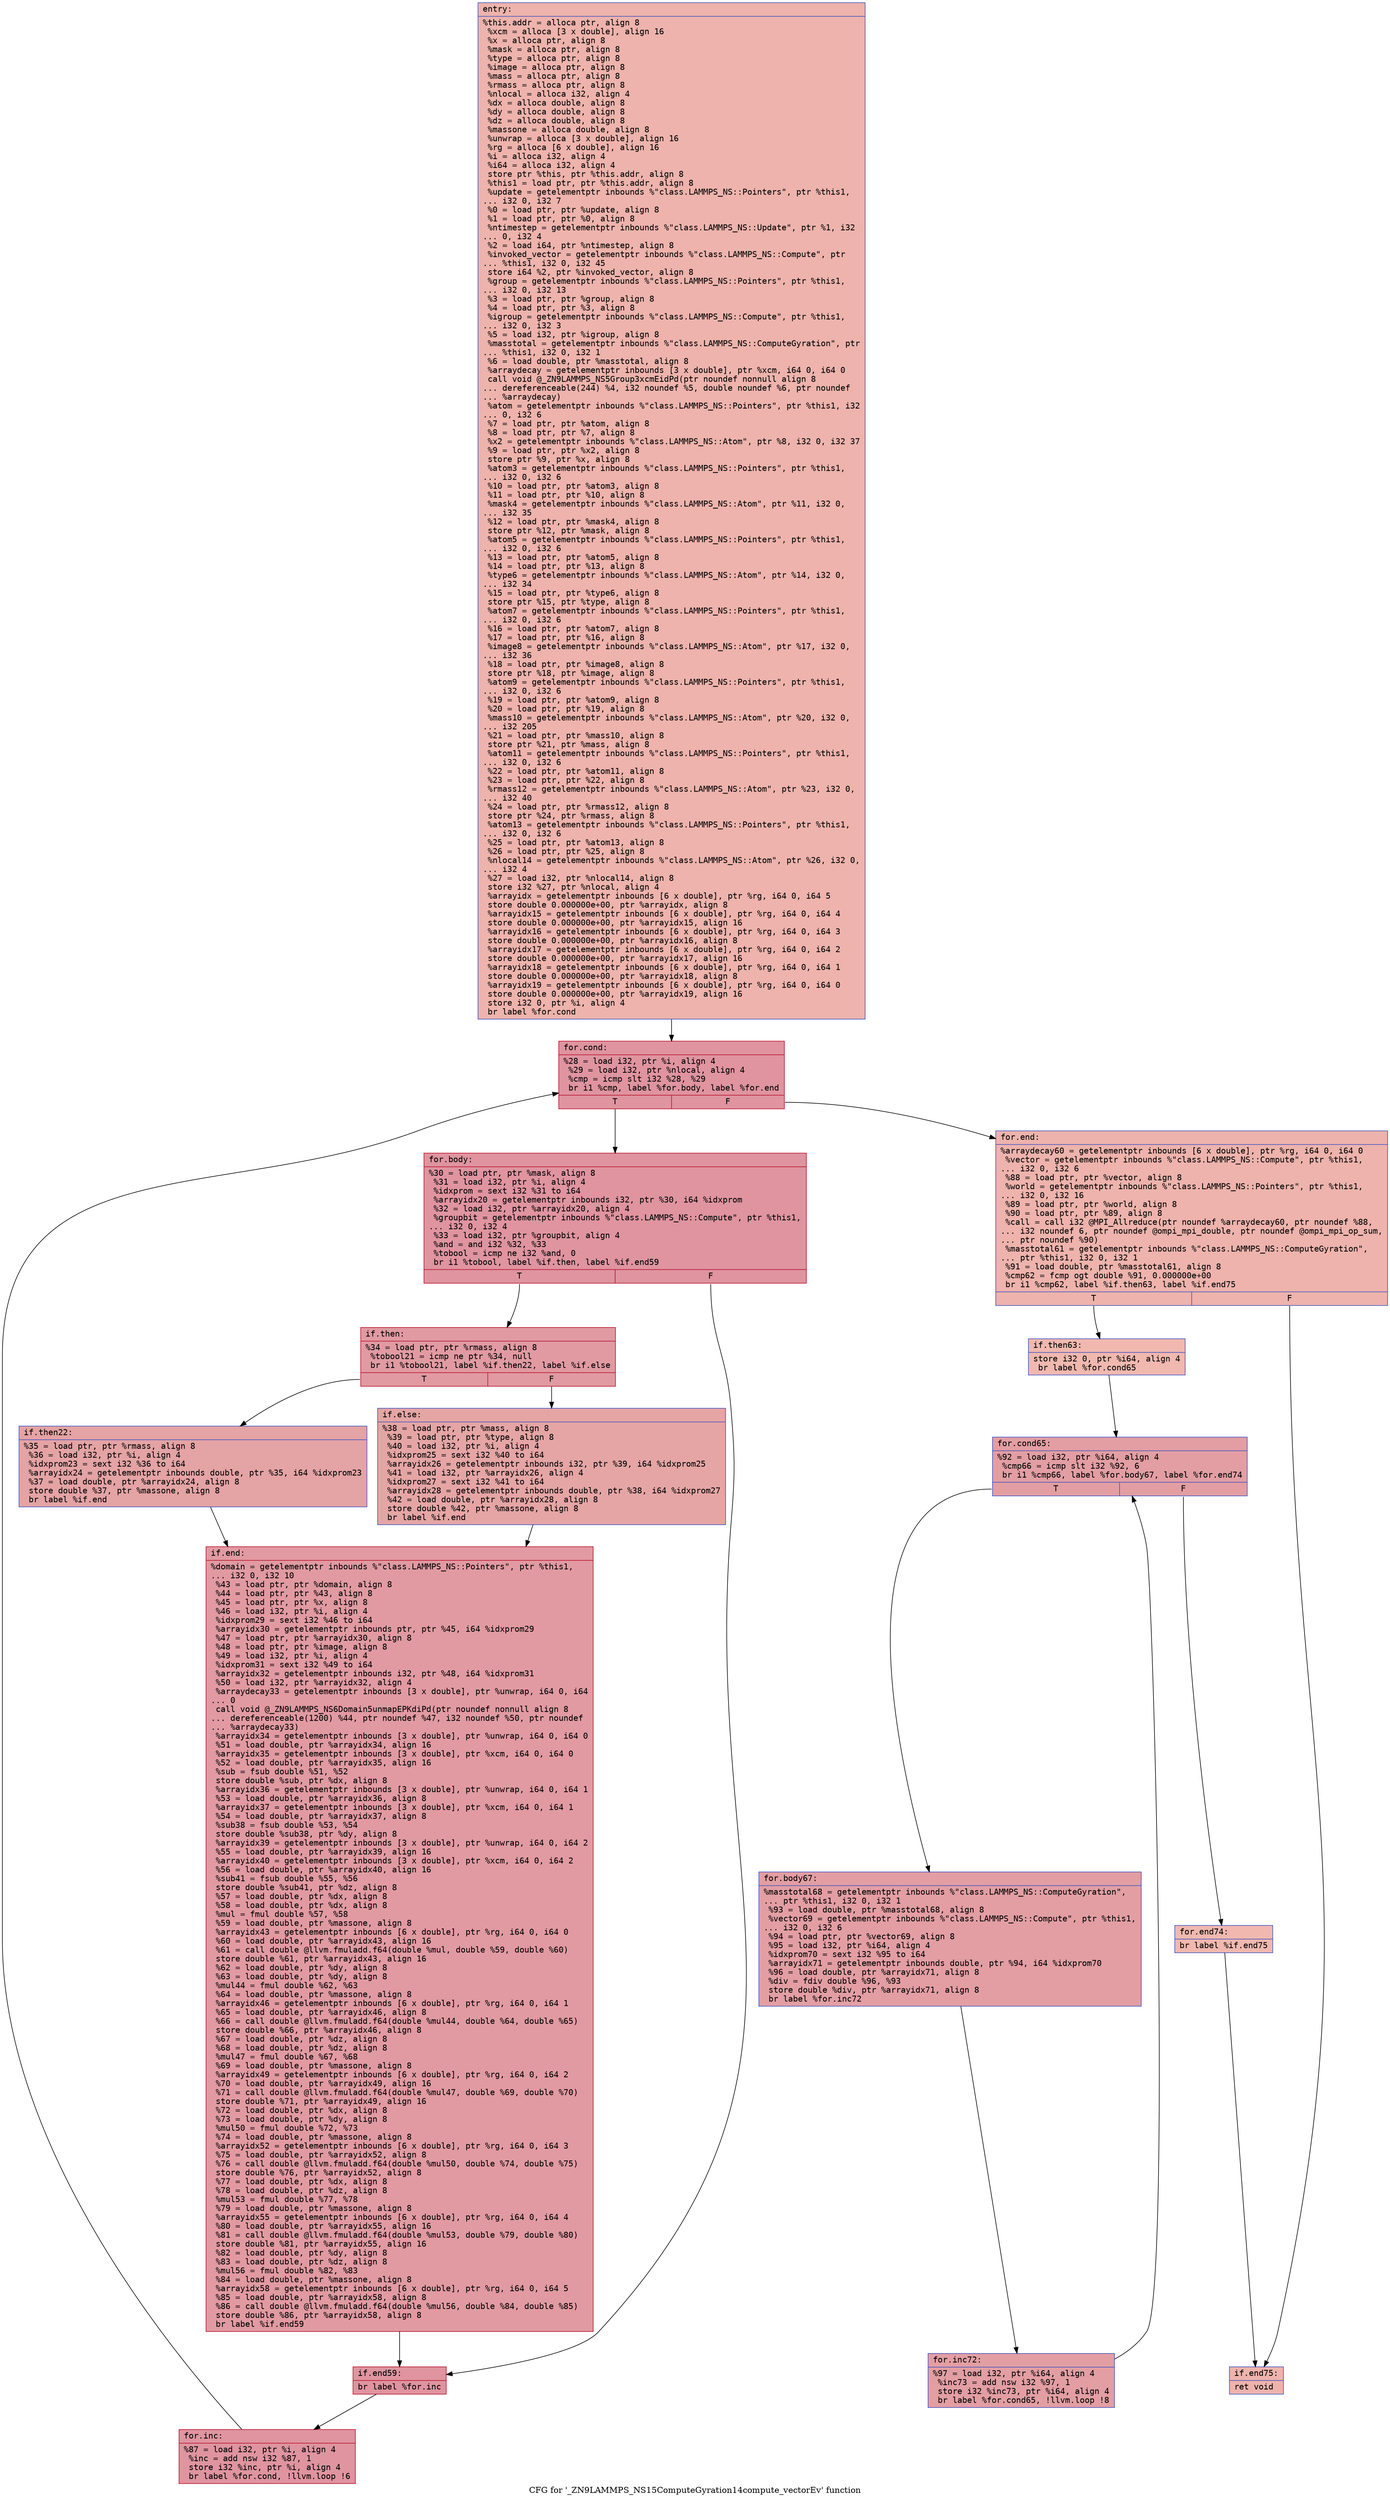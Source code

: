 digraph "CFG for '_ZN9LAMMPS_NS15ComputeGyration14compute_vectorEv' function" {
	label="CFG for '_ZN9LAMMPS_NS15ComputeGyration14compute_vectorEv' function";

	Node0x55c2eb934b50 [shape=record,color="#3d50c3ff", style=filled, fillcolor="#d6524470" fontname="Courier",label="{entry:\l|  %this.addr = alloca ptr, align 8\l  %xcm = alloca [3 x double], align 16\l  %x = alloca ptr, align 8\l  %mask = alloca ptr, align 8\l  %type = alloca ptr, align 8\l  %image = alloca ptr, align 8\l  %mass = alloca ptr, align 8\l  %rmass = alloca ptr, align 8\l  %nlocal = alloca i32, align 4\l  %dx = alloca double, align 8\l  %dy = alloca double, align 8\l  %dz = alloca double, align 8\l  %massone = alloca double, align 8\l  %unwrap = alloca [3 x double], align 16\l  %rg = alloca [6 x double], align 16\l  %i = alloca i32, align 4\l  %i64 = alloca i32, align 4\l  store ptr %this, ptr %this.addr, align 8\l  %this1 = load ptr, ptr %this.addr, align 8\l  %update = getelementptr inbounds %\"class.LAMMPS_NS::Pointers\", ptr %this1,\l... i32 0, i32 7\l  %0 = load ptr, ptr %update, align 8\l  %1 = load ptr, ptr %0, align 8\l  %ntimestep = getelementptr inbounds %\"class.LAMMPS_NS::Update\", ptr %1, i32\l... 0, i32 4\l  %2 = load i64, ptr %ntimestep, align 8\l  %invoked_vector = getelementptr inbounds %\"class.LAMMPS_NS::Compute\", ptr\l... %this1, i32 0, i32 45\l  store i64 %2, ptr %invoked_vector, align 8\l  %group = getelementptr inbounds %\"class.LAMMPS_NS::Pointers\", ptr %this1,\l... i32 0, i32 13\l  %3 = load ptr, ptr %group, align 8\l  %4 = load ptr, ptr %3, align 8\l  %igroup = getelementptr inbounds %\"class.LAMMPS_NS::Compute\", ptr %this1,\l... i32 0, i32 3\l  %5 = load i32, ptr %igroup, align 8\l  %masstotal = getelementptr inbounds %\"class.LAMMPS_NS::ComputeGyration\", ptr\l... %this1, i32 0, i32 1\l  %6 = load double, ptr %masstotal, align 8\l  %arraydecay = getelementptr inbounds [3 x double], ptr %xcm, i64 0, i64 0\l  call void @_ZN9LAMMPS_NS5Group3xcmEidPd(ptr noundef nonnull align 8\l... dereferenceable(244) %4, i32 noundef %5, double noundef %6, ptr noundef\l... %arraydecay)\l  %atom = getelementptr inbounds %\"class.LAMMPS_NS::Pointers\", ptr %this1, i32\l... 0, i32 6\l  %7 = load ptr, ptr %atom, align 8\l  %8 = load ptr, ptr %7, align 8\l  %x2 = getelementptr inbounds %\"class.LAMMPS_NS::Atom\", ptr %8, i32 0, i32 37\l  %9 = load ptr, ptr %x2, align 8\l  store ptr %9, ptr %x, align 8\l  %atom3 = getelementptr inbounds %\"class.LAMMPS_NS::Pointers\", ptr %this1,\l... i32 0, i32 6\l  %10 = load ptr, ptr %atom3, align 8\l  %11 = load ptr, ptr %10, align 8\l  %mask4 = getelementptr inbounds %\"class.LAMMPS_NS::Atom\", ptr %11, i32 0,\l... i32 35\l  %12 = load ptr, ptr %mask4, align 8\l  store ptr %12, ptr %mask, align 8\l  %atom5 = getelementptr inbounds %\"class.LAMMPS_NS::Pointers\", ptr %this1,\l... i32 0, i32 6\l  %13 = load ptr, ptr %atom5, align 8\l  %14 = load ptr, ptr %13, align 8\l  %type6 = getelementptr inbounds %\"class.LAMMPS_NS::Atom\", ptr %14, i32 0,\l... i32 34\l  %15 = load ptr, ptr %type6, align 8\l  store ptr %15, ptr %type, align 8\l  %atom7 = getelementptr inbounds %\"class.LAMMPS_NS::Pointers\", ptr %this1,\l... i32 0, i32 6\l  %16 = load ptr, ptr %atom7, align 8\l  %17 = load ptr, ptr %16, align 8\l  %image8 = getelementptr inbounds %\"class.LAMMPS_NS::Atom\", ptr %17, i32 0,\l... i32 36\l  %18 = load ptr, ptr %image8, align 8\l  store ptr %18, ptr %image, align 8\l  %atom9 = getelementptr inbounds %\"class.LAMMPS_NS::Pointers\", ptr %this1,\l... i32 0, i32 6\l  %19 = load ptr, ptr %atom9, align 8\l  %20 = load ptr, ptr %19, align 8\l  %mass10 = getelementptr inbounds %\"class.LAMMPS_NS::Atom\", ptr %20, i32 0,\l... i32 205\l  %21 = load ptr, ptr %mass10, align 8\l  store ptr %21, ptr %mass, align 8\l  %atom11 = getelementptr inbounds %\"class.LAMMPS_NS::Pointers\", ptr %this1,\l... i32 0, i32 6\l  %22 = load ptr, ptr %atom11, align 8\l  %23 = load ptr, ptr %22, align 8\l  %rmass12 = getelementptr inbounds %\"class.LAMMPS_NS::Atom\", ptr %23, i32 0,\l... i32 40\l  %24 = load ptr, ptr %rmass12, align 8\l  store ptr %24, ptr %rmass, align 8\l  %atom13 = getelementptr inbounds %\"class.LAMMPS_NS::Pointers\", ptr %this1,\l... i32 0, i32 6\l  %25 = load ptr, ptr %atom13, align 8\l  %26 = load ptr, ptr %25, align 8\l  %nlocal14 = getelementptr inbounds %\"class.LAMMPS_NS::Atom\", ptr %26, i32 0,\l... i32 4\l  %27 = load i32, ptr %nlocal14, align 8\l  store i32 %27, ptr %nlocal, align 4\l  %arrayidx = getelementptr inbounds [6 x double], ptr %rg, i64 0, i64 5\l  store double 0.000000e+00, ptr %arrayidx, align 8\l  %arrayidx15 = getelementptr inbounds [6 x double], ptr %rg, i64 0, i64 4\l  store double 0.000000e+00, ptr %arrayidx15, align 16\l  %arrayidx16 = getelementptr inbounds [6 x double], ptr %rg, i64 0, i64 3\l  store double 0.000000e+00, ptr %arrayidx16, align 8\l  %arrayidx17 = getelementptr inbounds [6 x double], ptr %rg, i64 0, i64 2\l  store double 0.000000e+00, ptr %arrayidx17, align 16\l  %arrayidx18 = getelementptr inbounds [6 x double], ptr %rg, i64 0, i64 1\l  store double 0.000000e+00, ptr %arrayidx18, align 8\l  %arrayidx19 = getelementptr inbounds [6 x double], ptr %rg, i64 0, i64 0\l  store double 0.000000e+00, ptr %arrayidx19, align 16\l  store i32 0, ptr %i, align 4\l  br label %for.cond\l}"];
	Node0x55c2eb934b50 -> Node0x55c2eb93a9b0[tooltip="entry -> for.cond\nProbability 100.00%" ];
	Node0x55c2eb93a9b0 [shape=record,color="#b70d28ff", style=filled, fillcolor="#b70d2870" fontname="Courier",label="{for.cond:\l|  %28 = load i32, ptr %i, align 4\l  %29 = load i32, ptr %nlocal, align 4\l  %cmp = icmp slt i32 %28, %29\l  br i1 %cmp, label %for.body, label %for.end\l|{<s0>T|<s1>F}}"];
	Node0x55c2eb93a9b0:s0 -> Node0x55c2eb93b270[tooltip="for.cond -> for.body\nProbability 96.88%" ];
	Node0x55c2eb93a9b0:s1 -> Node0x55c2eb93b2f0[tooltip="for.cond -> for.end\nProbability 3.12%" ];
	Node0x55c2eb93b270 [shape=record,color="#b70d28ff", style=filled, fillcolor="#b70d2870" fontname="Courier",label="{for.body:\l|  %30 = load ptr, ptr %mask, align 8\l  %31 = load i32, ptr %i, align 4\l  %idxprom = sext i32 %31 to i64\l  %arrayidx20 = getelementptr inbounds i32, ptr %30, i64 %idxprom\l  %32 = load i32, ptr %arrayidx20, align 4\l  %groupbit = getelementptr inbounds %\"class.LAMMPS_NS::Compute\", ptr %this1,\l... i32 0, i32 4\l  %33 = load i32, ptr %groupbit, align 4\l  %and = and i32 %32, %33\l  %tobool = icmp ne i32 %and, 0\l  br i1 %tobool, label %if.then, label %if.end59\l|{<s0>T|<s1>F}}"];
	Node0x55c2eb93b270:s0 -> Node0x55c2eb93b9c0[tooltip="for.body -> if.then\nProbability 62.50%" ];
	Node0x55c2eb93b270:s1 -> Node0x55c2eb93ba30[tooltip="for.body -> if.end59\nProbability 37.50%" ];
	Node0x55c2eb93b9c0 [shape=record,color="#b70d28ff", style=filled, fillcolor="#bb1b2c70" fontname="Courier",label="{if.then:\l|  %34 = load ptr, ptr %rmass, align 8\l  %tobool21 = icmp ne ptr %34, null\l  br i1 %tobool21, label %if.then22, label %if.else\l|{<s0>T|<s1>F}}"];
	Node0x55c2eb93b9c0:s0 -> Node0x55c2eb93bca0[tooltip="if.then -> if.then22\nProbability 62.50%" ];
	Node0x55c2eb93b9c0:s1 -> Node0x55c2eb93bd20[tooltip="if.then -> if.else\nProbability 37.50%" ];
	Node0x55c2eb93bca0 [shape=record,color="#3d50c3ff", style=filled, fillcolor="#c32e3170" fontname="Courier",label="{if.then22:\l|  %35 = load ptr, ptr %rmass, align 8\l  %36 = load i32, ptr %i, align 4\l  %idxprom23 = sext i32 %36 to i64\l  %arrayidx24 = getelementptr inbounds double, ptr %35, i64 %idxprom23\l  %37 = load double, ptr %arrayidx24, align 8\l  store double %37, ptr %massone, align 8\l  br label %if.end\l}"];
	Node0x55c2eb93bca0 -> Node0x55c2eb93c1d0[tooltip="if.then22 -> if.end\nProbability 100.00%" ];
	Node0x55c2eb93bd20 [shape=record,color="#3d50c3ff", style=filled, fillcolor="#c5333470" fontname="Courier",label="{if.else:\l|  %38 = load ptr, ptr %mass, align 8\l  %39 = load ptr, ptr %type, align 8\l  %40 = load i32, ptr %i, align 4\l  %idxprom25 = sext i32 %40 to i64\l  %arrayidx26 = getelementptr inbounds i32, ptr %39, i64 %idxprom25\l  %41 = load i32, ptr %arrayidx26, align 4\l  %idxprom27 = sext i32 %41 to i64\l  %arrayidx28 = getelementptr inbounds double, ptr %38, i64 %idxprom27\l  %42 = load double, ptr %arrayidx28, align 8\l  store double %42, ptr %massone, align 8\l  br label %if.end\l}"];
	Node0x55c2eb93bd20 -> Node0x55c2eb93c1d0[tooltip="if.else -> if.end\nProbability 100.00%" ];
	Node0x55c2eb93c1d0 [shape=record,color="#b70d28ff", style=filled, fillcolor="#bb1b2c70" fontname="Courier",label="{if.end:\l|  %domain = getelementptr inbounds %\"class.LAMMPS_NS::Pointers\", ptr %this1,\l... i32 0, i32 10\l  %43 = load ptr, ptr %domain, align 8\l  %44 = load ptr, ptr %43, align 8\l  %45 = load ptr, ptr %x, align 8\l  %46 = load i32, ptr %i, align 4\l  %idxprom29 = sext i32 %46 to i64\l  %arrayidx30 = getelementptr inbounds ptr, ptr %45, i64 %idxprom29\l  %47 = load ptr, ptr %arrayidx30, align 8\l  %48 = load ptr, ptr %image, align 8\l  %49 = load i32, ptr %i, align 4\l  %idxprom31 = sext i32 %49 to i64\l  %arrayidx32 = getelementptr inbounds i32, ptr %48, i64 %idxprom31\l  %50 = load i32, ptr %arrayidx32, align 4\l  %arraydecay33 = getelementptr inbounds [3 x double], ptr %unwrap, i64 0, i64\l... 0\l  call void @_ZN9LAMMPS_NS6Domain5unmapEPKdiPd(ptr noundef nonnull align 8\l... dereferenceable(1200) %44, ptr noundef %47, i32 noundef %50, ptr noundef\l... %arraydecay33)\l  %arrayidx34 = getelementptr inbounds [3 x double], ptr %unwrap, i64 0, i64 0\l  %51 = load double, ptr %arrayidx34, align 16\l  %arrayidx35 = getelementptr inbounds [3 x double], ptr %xcm, i64 0, i64 0\l  %52 = load double, ptr %arrayidx35, align 16\l  %sub = fsub double %51, %52\l  store double %sub, ptr %dx, align 8\l  %arrayidx36 = getelementptr inbounds [3 x double], ptr %unwrap, i64 0, i64 1\l  %53 = load double, ptr %arrayidx36, align 8\l  %arrayidx37 = getelementptr inbounds [3 x double], ptr %xcm, i64 0, i64 1\l  %54 = load double, ptr %arrayidx37, align 8\l  %sub38 = fsub double %53, %54\l  store double %sub38, ptr %dy, align 8\l  %arrayidx39 = getelementptr inbounds [3 x double], ptr %unwrap, i64 0, i64 2\l  %55 = load double, ptr %arrayidx39, align 16\l  %arrayidx40 = getelementptr inbounds [3 x double], ptr %xcm, i64 0, i64 2\l  %56 = load double, ptr %arrayidx40, align 16\l  %sub41 = fsub double %55, %56\l  store double %sub41, ptr %dz, align 8\l  %57 = load double, ptr %dx, align 8\l  %58 = load double, ptr %dx, align 8\l  %mul = fmul double %57, %58\l  %59 = load double, ptr %massone, align 8\l  %arrayidx43 = getelementptr inbounds [6 x double], ptr %rg, i64 0, i64 0\l  %60 = load double, ptr %arrayidx43, align 16\l  %61 = call double @llvm.fmuladd.f64(double %mul, double %59, double %60)\l  store double %61, ptr %arrayidx43, align 16\l  %62 = load double, ptr %dy, align 8\l  %63 = load double, ptr %dy, align 8\l  %mul44 = fmul double %62, %63\l  %64 = load double, ptr %massone, align 8\l  %arrayidx46 = getelementptr inbounds [6 x double], ptr %rg, i64 0, i64 1\l  %65 = load double, ptr %arrayidx46, align 8\l  %66 = call double @llvm.fmuladd.f64(double %mul44, double %64, double %65)\l  store double %66, ptr %arrayidx46, align 8\l  %67 = load double, ptr %dz, align 8\l  %68 = load double, ptr %dz, align 8\l  %mul47 = fmul double %67, %68\l  %69 = load double, ptr %massone, align 8\l  %arrayidx49 = getelementptr inbounds [6 x double], ptr %rg, i64 0, i64 2\l  %70 = load double, ptr %arrayidx49, align 16\l  %71 = call double @llvm.fmuladd.f64(double %mul47, double %69, double %70)\l  store double %71, ptr %arrayidx49, align 16\l  %72 = load double, ptr %dx, align 8\l  %73 = load double, ptr %dy, align 8\l  %mul50 = fmul double %72, %73\l  %74 = load double, ptr %massone, align 8\l  %arrayidx52 = getelementptr inbounds [6 x double], ptr %rg, i64 0, i64 3\l  %75 = load double, ptr %arrayidx52, align 8\l  %76 = call double @llvm.fmuladd.f64(double %mul50, double %74, double %75)\l  store double %76, ptr %arrayidx52, align 8\l  %77 = load double, ptr %dx, align 8\l  %78 = load double, ptr %dz, align 8\l  %mul53 = fmul double %77, %78\l  %79 = load double, ptr %massone, align 8\l  %arrayidx55 = getelementptr inbounds [6 x double], ptr %rg, i64 0, i64 4\l  %80 = load double, ptr %arrayidx55, align 16\l  %81 = call double @llvm.fmuladd.f64(double %mul53, double %79, double %80)\l  store double %81, ptr %arrayidx55, align 16\l  %82 = load double, ptr %dy, align 8\l  %83 = load double, ptr %dz, align 8\l  %mul56 = fmul double %82, %83\l  %84 = load double, ptr %massone, align 8\l  %arrayidx58 = getelementptr inbounds [6 x double], ptr %rg, i64 0, i64 5\l  %85 = load double, ptr %arrayidx58, align 8\l  %86 = call double @llvm.fmuladd.f64(double %mul56, double %84, double %85)\l  store double %86, ptr %arrayidx58, align 8\l  br label %if.end59\l}"];
	Node0x55c2eb93c1d0 -> Node0x55c2eb93ba30[tooltip="if.end -> if.end59\nProbability 100.00%" ];
	Node0x55c2eb93ba30 [shape=record,color="#b70d28ff", style=filled, fillcolor="#b70d2870" fontname="Courier",label="{if.end59:\l|  br label %for.inc\l}"];
	Node0x55c2eb93ba30 -> Node0x55c2eb9405b0[tooltip="if.end59 -> for.inc\nProbability 100.00%" ];
	Node0x55c2eb9405b0 [shape=record,color="#b70d28ff", style=filled, fillcolor="#b70d2870" fontname="Courier",label="{for.inc:\l|  %87 = load i32, ptr %i, align 4\l  %inc = add nsw i32 %87, 1\l  store i32 %inc, ptr %i, align 4\l  br label %for.cond, !llvm.loop !6\l}"];
	Node0x55c2eb9405b0 -> Node0x55c2eb93a9b0[tooltip="for.inc -> for.cond\nProbability 100.00%" ];
	Node0x55c2eb93b2f0 [shape=record,color="#3d50c3ff", style=filled, fillcolor="#d6524470" fontname="Courier",label="{for.end:\l|  %arraydecay60 = getelementptr inbounds [6 x double], ptr %rg, i64 0, i64 0\l  %vector = getelementptr inbounds %\"class.LAMMPS_NS::Compute\", ptr %this1,\l... i32 0, i32 6\l  %88 = load ptr, ptr %vector, align 8\l  %world = getelementptr inbounds %\"class.LAMMPS_NS::Pointers\", ptr %this1,\l... i32 0, i32 16\l  %89 = load ptr, ptr %world, align 8\l  %90 = load ptr, ptr %89, align 8\l  %call = call i32 @MPI_Allreduce(ptr noundef %arraydecay60, ptr noundef %88,\l... i32 noundef 6, ptr noundef @ompi_mpi_double, ptr noundef @ompi_mpi_op_sum,\l... ptr noundef %90)\l  %masstotal61 = getelementptr inbounds %\"class.LAMMPS_NS::ComputeGyration\",\l... ptr %this1, i32 0, i32 1\l  %91 = load double, ptr %masstotal61, align 8\l  %cmp62 = fcmp ogt double %91, 0.000000e+00\l  br i1 %cmp62, label %if.then63, label %if.end75\l|{<s0>T|<s1>F}}"];
	Node0x55c2eb93b2f0:s0 -> Node0x55c2eb942200[tooltip="for.end -> if.then63\nProbability 50.00%" ];
	Node0x55c2eb93b2f0:s1 -> Node0x55c2eb942280[tooltip="for.end -> if.end75\nProbability 50.00%" ];
	Node0x55c2eb942200 [shape=record,color="#3d50c3ff", style=filled, fillcolor="#dc5d4a70" fontname="Courier",label="{if.then63:\l|  store i32 0, ptr %i64, align 4\l  br label %for.cond65\l}"];
	Node0x55c2eb942200 -> Node0x55c2eb942450[tooltip="if.then63 -> for.cond65\nProbability 100.00%" ];
	Node0x55c2eb942450 [shape=record,color="#3d50c3ff", style=filled, fillcolor="#be242e70" fontname="Courier",label="{for.cond65:\l|  %92 = load i32, ptr %i64, align 4\l  %cmp66 = icmp slt i32 %92, 6\l  br i1 %cmp66, label %for.body67, label %for.end74\l|{<s0>T|<s1>F}}"];
	Node0x55c2eb942450:s0 -> Node0x55c2eb942670[tooltip="for.cond65 -> for.body67\nProbability 96.88%" ];
	Node0x55c2eb942450:s1 -> Node0x55c2eb9426f0[tooltip="for.cond65 -> for.end74\nProbability 3.12%" ];
	Node0x55c2eb942670 [shape=record,color="#3d50c3ff", style=filled, fillcolor="#be242e70" fontname="Courier",label="{for.body67:\l|  %masstotal68 = getelementptr inbounds %\"class.LAMMPS_NS::ComputeGyration\",\l... ptr %this1, i32 0, i32 1\l  %93 = load double, ptr %masstotal68, align 8\l  %vector69 = getelementptr inbounds %\"class.LAMMPS_NS::Compute\", ptr %this1,\l... i32 0, i32 6\l  %94 = load ptr, ptr %vector69, align 8\l  %95 = load i32, ptr %i64, align 4\l  %idxprom70 = sext i32 %95 to i64\l  %arrayidx71 = getelementptr inbounds double, ptr %94, i64 %idxprom70\l  %96 = load double, ptr %arrayidx71, align 8\l  %div = fdiv double %96, %93\l  store double %div, ptr %arrayidx71, align 8\l  br label %for.inc72\l}"];
	Node0x55c2eb942670 -> Node0x55c2eb93d160[tooltip="for.body67 -> for.inc72\nProbability 100.00%" ];
	Node0x55c2eb93d160 [shape=record,color="#3d50c3ff", style=filled, fillcolor="#be242e70" fontname="Courier",label="{for.inc72:\l|  %97 = load i32, ptr %i64, align 4\l  %inc73 = add nsw i32 %97, 1\l  store i32 %inc73, ptr %i64, align 4\l  br label %for.cond65, !llvm.loop !8\l}"];
	Node0x55c2eb93d160 -> Node0x55c2eb942450[tooltip="for.inc72 -> for.cond65\nProbability 100.00%" ];
	Node0x55c2eb9426f0 [shape=record,color="#3d50c3ff", style=filled, fillcolor="#dc5d4a70" fontname="Courier",label="{for.end74:\l|  br label %if.end75\l}"];
	Node0x55c2eb9426f0 -> Node0x55c2eb942280[tooltip="for.end74 -> if.end75\nProbability 100.00%" ];
	Node0x55c2eb942280 [shape=record,color="#3d50c3ff", style=filled, fillcolor="#d6524470" fontname="Courier",label="{if.end75:\l|  ret void\l}"];
}
